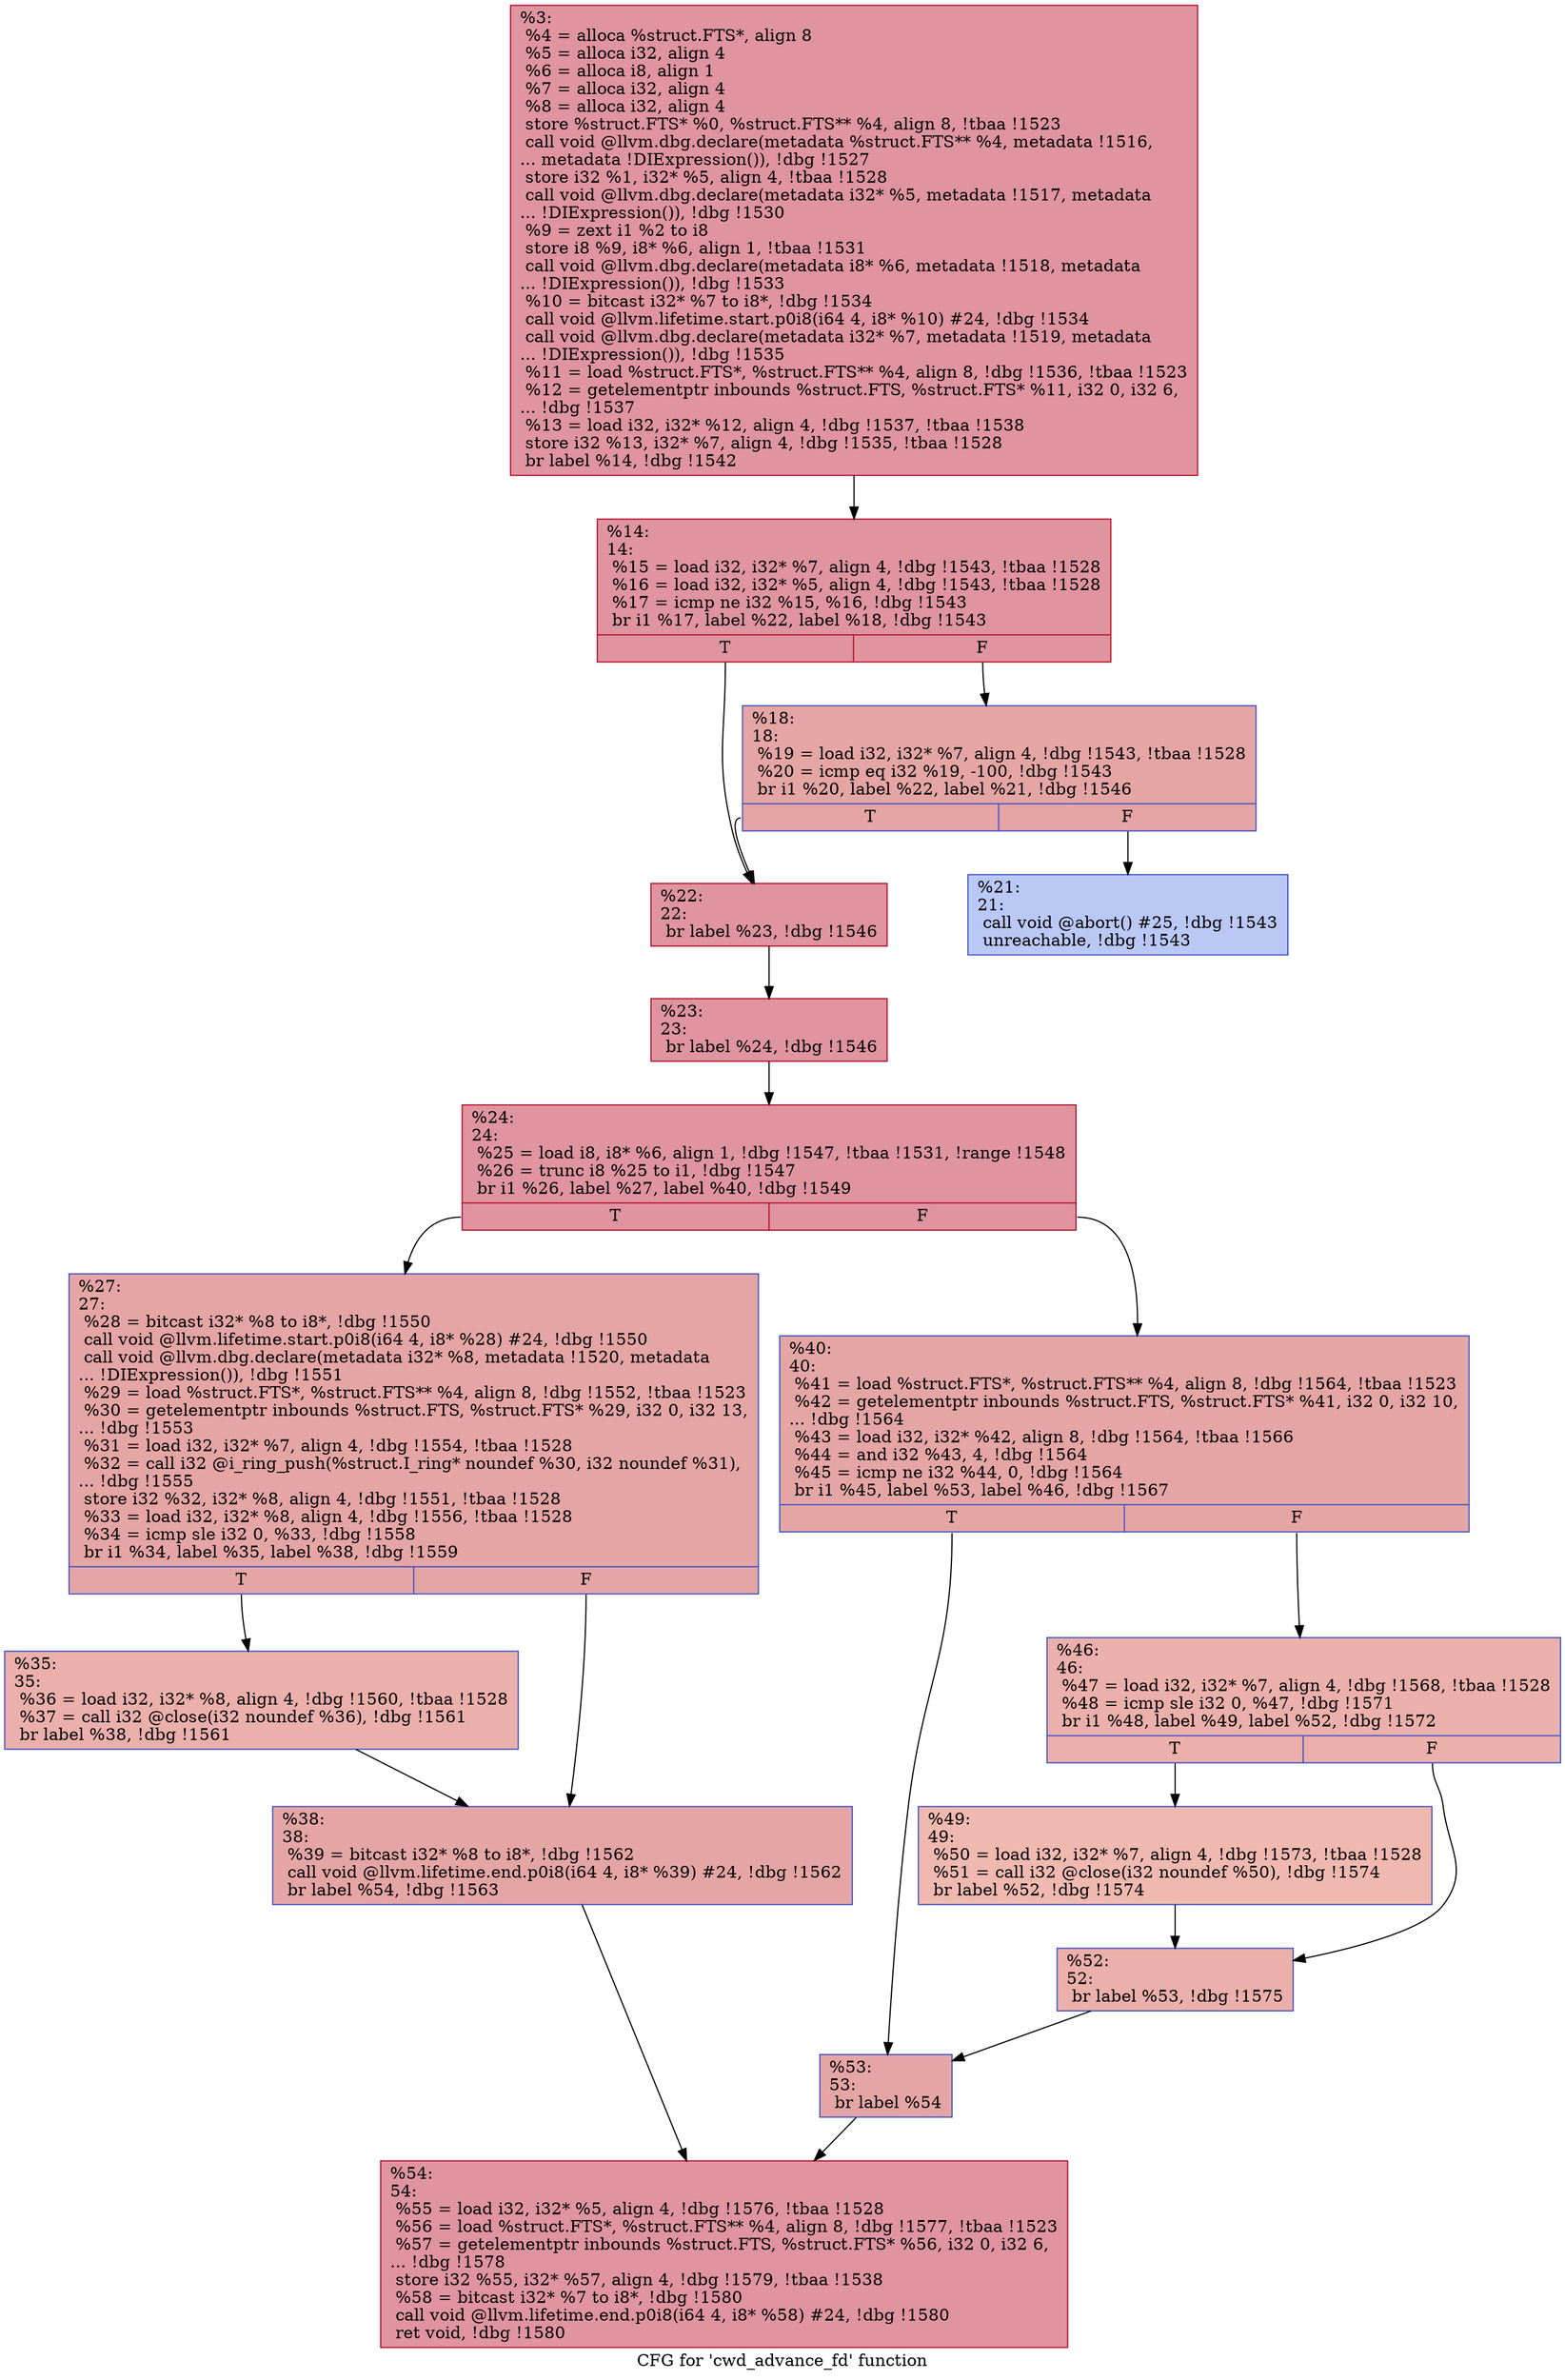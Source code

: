 digraph "CFG for 'cwd_advance_fd' function" {
	label="CFG for 'cwd_advance_fd' function";

	Node0x25cff20 [shape=record,color="#b70d28ff", style=filled, fillcolor="#b70d2870",label="{%3:\l  %4 = alloca %struct.FTS*, align 8\l  %5 = alloca i32, align 4\l  %6 = alloca i8, align 1\l  %7 = alloca i32, align 4\l  %8 = alloca i32, align 4\l  store %struct.FTS* %0, %struct.FTS** %4, align 8, !tbaa !1523\l  call void @llvm.dbg.declare(metadata %struct.FTS** %4, metadata !1516,\l... metadata !DIExpression()), !dbg !1527\l  store i32 %1, i32* %5, align 4, !tbaa !1528\l  call void @llvm.dbg.declare(metadata i32* %5, metadata !1517, metadata\l... !DIExpression()), !dbg !1530\l  %9 = zext i1 %2 to i8\l  store i8 %9, i8* %6, align 1, !tbaa !1531\l  call void @llvm.dbg.declare(metadata i8* %6, metadata !1518, metadata\l... !DIExpression()), !dbg !1533\l  %10 = bitcast i32* %7 to i8*, !dbg !1534\l  call void @llvm.lifetime.start.p0i8(i64 4, i8* %10) #24, !dbg !1534\l  call void @llvm.dbg.declare(metadata i32* %7, metadata !1519, metadata\l... !DIExpression()), !dbg !1535\l  %11 = load %struct.FTS*, %struct.FTS** %4, align 8, !dbg !1536, !tbaa !1523\l  %12 = getelementptr inbounds %struct.FTS, %struct.FTS* %11, i32 0, i32 6,\l... !dbg !1537\l  %13 = load i32, i32* %12, align 4, !dbg !1537, !tbaa !1538\l  store i32 %13, i32* %7, align 4, !dbg !1535, !tbaa !1528\l  br label %14, !dbg !1542\l}"];
	Node0x25cff20 -> Node0x25cff70;
	Node0x25cff70 [shape=record,color="#b70d28ff", style=filled, fillcolor="#b70d2870",label="{%14:\l14:                                               \l  %15 = load i32, i32* %7, align 4, !dbg !1543, !tbaa !1528\l  %16 = load i32, i32* %5, align 4, !dbg !1543, !tbaa !1528\l  %17 = icmp ne i32 %15, %16, !dbg !1543\l  br i1 %17, label %22, label %18, !dbg !1543\l|{<s0>T|<s1>F}}"];
	Node0x25cff70:s0 -> Node0x25d0060;
	Node0x25cff70:s1 -> Node0x25cffc0;
	Node0x25cffc0 [shape=record,color="#3d50c3ff", style=filled, fillcolor="#c5333470",label="{%18:\l18:                                               \l  %19 = load i32, i32* %7, align 4, !dbg !1543, !tbaa !1528\l  %20 = icmp eq i32 %19, -100, !dbg !1543\l  br i1 %20, label %22, label %21, !dbg !1546\l|{<s0>T|<s1>F}}"];
	Node0x25cffc0:s0 -> Node0x25d0060;
	Node0x25cffc0:s1 -> Node0x25d0010;
	Node0x25d0010 [shape=record,color="#3d50c3ff", style=filled, fillcolor="#6282ea70",label="{%21:\l21:                                               \l  call void @abort() #25, !dbg !1543\l  unreachable, !dbg !1543\l}"];
	Node0x25d0060 [shape=record,color="#b70d28ff", style=filled, fillcolor="#b70d2870",label="{%22:\l22:                                               \l  br label %23, !dbg !1546\l}"];
	Node0x25d0060 -> Node0x25d00b0;
	Node0x25d00b0 [shape=record,color="#b70d28ff", style=filled, fillcolor="#b70d2870",label="{%23:\l23:                                               \l  br label %24, !dbg !1546\l}"];
	Node0x25d00b0 -> Node0x25d0100;
	Node0x25d0100 [shape=record,color="#b70d28ff", style=filled, fillcolor="#b70d2870",label="{%24:\l24:                                               \l  %25 = load i8, i8* %6, align 1, !dbg !1547, !tbaa !1531, !range !1548\l  %26 = trunc i8 %25 to i1, !dbg !1547\l  br i1 %26, label %27, label %40, !dbg !1549\l|{<s0>T|<s1>F}}"];
	Node0x25d0100:s0 -> Node0x25d0150;
	Node0x25d0100:s1 -> Node0x25d0240;
	Node0x25d0150 [shape=record,color="#3d50c3ff", style=filled, fillcolor="#c5333470",label="{%27:\l27:                                               \l  %28 = bitcast i32* %8 to i8*, !dbg !1550\l  call void @llvm.lifetime.start.p0i8(i64 4, i8* %28) #24, !dbg !1550\l  call void @llvm.dbg.declare(metadata i32* %8, metadata !1520, metadata\l... !DIExpression()), !dbg !1551\l  %29 = load %struct.FTS*, %struct.FTS** %4, align 8, !dbg !1552, !tbaa !1523\l  %30 = getelementptr inbounds %struct.FTS, %struct.FTS* %29, i32 0, i32 13,\l... !dbg !1553\l  %31 = load i32, i32* %7, align 4, !dbg !1554, !tbaa !1528\l  %32 = call i32 @i_ring_push(%struct.I_ring* noundef %30, i32 noundef %31),\l... !dbg !1555\l  store i32 %32, i32* %8, align 4, !dbg !1551, !tbaa !1528\l  %33 = load i32, i32* %8, align 4, !dbg !1556, !tbaa !1528\l  %34 = icmp sle i32 0, %33, !dbg !1558\l  br i1 %34, label %35, label %38, !dbg !1559\l|{<s0>T|<s1>F}}"];
	Node0x25d0150:s0 -> Node0x25d01a0;
	Node0x25d0150:s1 -> Node0x25d01f0;
	Node0x25d01a0 [shape=record,color="#3d50c3ff", style=filled, fillcolor="#d24b4070",label="{%35:\l35:                                               \l  %36 = load i32, i32* %8, align 4, !dbg !1560, !tbaa !1528\l  %37 = call i32 @close(i32 noundef %36), !dbg !1561\l  br label %38, !dbg !1561\l}"];
	Node0x25d01a0 -> Node0x25d01f0;
	Node0x25d01f0 [shape=record,color="#3d50c3ff", style=filled, fillcolor="#c5333470",label="{%38:\l38:                                               \l  %39 = bitcast i32* %8 to i8*, !dbg !1562\l  call void @llvm.lifetime.end.p0i8(i64 4, i8* %39) #24, !dbg !1562\l  br label %54, !dbg !1563\l}"];
	Node0x25d01f0 -> Node0x25d03d0;
	Node0x25d0240 [shape=record,color="#3d50c3ff", style=filled, fillcolor="#c5333470",label="{%40:\l40:                                               \l  %41 = load %struct.FTS*, %struct.FTS** %4, align 8, !dbg !1564, !tbaa !1523\l  %42 = getelementptr inbounds %struct.FTS, %struct.FTS* %41, i32 0, i32 10,\l... !dbg !1564\l  %43 = load i32, i32* %42, align 8, !dbg !1564, !tbaa !1566\l  %44 = and i32 %43, 4, !dbg !1564\l  %45 = icmp ne i32 %44, 0, !dbg !1564\l  br i1 %45, label %53, label %46, !dbg !1567\l|{<s0>T|<s1>F}}"];
	Node0x25d0240:s0 -> Node0x25d0380;
	Node0x25d0240:s1 -> Node0x25d0290;
	Node0x25d0290 [shape=record,color="#3d50c3ff", style=filled, fillcolor="#d24b4070",label="{%46:\l46:                                               \l  %47 = load i32, i32* %7, align 4, !dbg !1568, !tbaa !1528\l  %48 = icmp sle i32 0, %47, !dbg !1571\l  br i1 %48, label %49, label %52, !dbg !1572\l|{<s0>T|<s1>F}}"];
	Node0x25d0290:s0 -> Node0x25d02e0;
	Node0x25d0290:s1 -> Node0x25d0330;
	Node0x25d02e0 [shape=record,color="#3d50c3ff", style=filled, fillcolor="#de614d70",label="{%49:\l49:                                               \l  %50 = load i32, i32* %7, align 4, !dbg !1573, !tbaa !1528\l  %51 = call i32 @close(i32 noundef %50), !dbg !1574\l  br label %52, !dbg !1574\l}"];
	Node0x25d02e0 -> Node0x25d0330;
	Node0x25d0330 [shape=record,color="#3d50c3ff", style=filled, fillcolor="#d24b4070",label="{%52:\l52:                                               \l  br label %53, !dbg !1575\l}"];
	Node0x25d0330 -> Node0x25d0380;
	Node0x25d0380 [shape=record,color="#3d50c3ff", style=filled, fillcolor="#c5333470",label="{%53:\l53:                                               \l  br label %54\l}"];
	Node0x25d0380 -> Node0x25d03d0;
	Node0x25d03d0 [shape=record,color="#b70d28ff", style=filled, fillcolor="#b70d2870",label="{%54:\l54:                                               \l  %55 = load i32, i32* %5, align 4, !dbg !1576, !tbaa !1528\l  %56 = load %struct.FTS*, %struct.FTS** %4, align 8, !dbg !1577, !tbaa !1523\l  %57 = getelementptr inbounds %struct.FTS, %struct.FTS* %56, i32 0, i32 6,\l... !dbg !1578\l  store i32 %55, i32* %57, align 4, !dbg !1579, !tbaa !1538\l  %58 = bitcast i32* %7 to i8*, !dbg !1580\l  call void @llvm.lifetime.end.p0i8(i64 4, i8* %58) #24, !dbg !1580\l  ret void, !dbg !1580\l}"];
}
